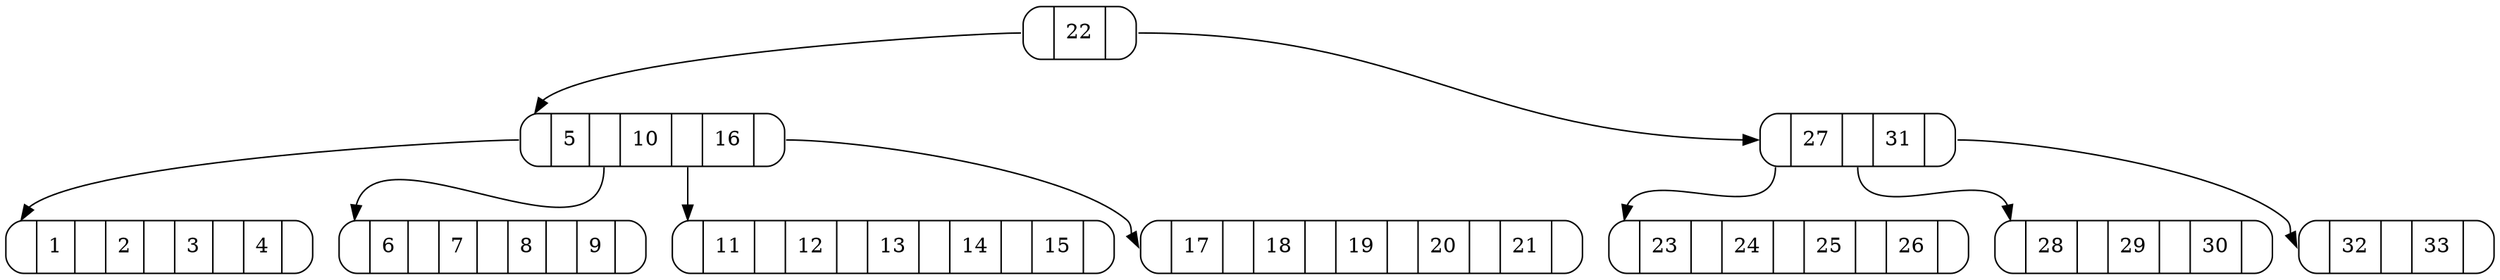 digraph G{ 
"M0x560580c3fae0" [ label= " <f0> |<f-1> 22 | <f1> " , shape=Mrecord]"M0x560580c3d0d0" [ label= " <f0> |<f-1> 5 | <f1>  | <f-2> 10 | <f2>  | <f-3> 16 | <f3> " , shape=Mrecord]"M0x560580c3cee0" [ label= " <f0> |<f-1> 1 | <f1>  | <f-2> 2 | <f2>  | <f-3> 3 | <f3>  | <f-4> 4 | <f4> " , shape=Mrecord]"M0x560580c3d0d0":f0 -> "M0x560580c3cee0":f0 "M0x560580c3cf20" [ label= " <f0> |<f-1> 6 | <f1>  | <f-2> 7 | <f2>  | <f-3> 8 | <f3>  | <f-4> 9 | <f4> " , shape=Mrecord]"M0x560580c3d0d0":f1 -> "M0x560580c3cf20":f0 "M0x560580c3f960" [ label= " <f0> |<f-1> 11 | <f1>  | <f-2> 12 | <f2>  | <f-3> 13 | <f3>  | <f-4> 14 | <f4>  | <f-5> 15 | <f5> " , shape=Mrecord]"M0x560580c3d0d0":f2 -> "M0x560580c3f960":f0 "M0x560580c3f940" [ label= " <f0> |<f-1> 17 | <f1>  | <f-2> 18 | <f2>  | <f-3> 19 | <f3>  | <f-4> 20 | <f4>  | <f-5> 21 | <f5> " , shape=Mrecord]"M0x560580c3d0d0":f3 -> "M0x560580c3f940":f0 "M0x560580c3fae0":f0 -> "M0x560580c3d0d0":f0 "M0x560580c3fc00" [ label= " <f0> |<f-1> 27 | <f1>  | <f-2> 31 | <f2> " , shape=Mrecord]"M0x560580c3f630" [ label= " <f0> |<f-1> 23 | <f1>  | <f-2> 24 | <f2>  | <f-3> 25 | <f3>  | <f-4> 26 | <f4> " , shape=Mrecord]"M0x560580c3fc00":f0 -> "M0x560580c3f630":f0 "M0x560580c3f980" [ label= " <f0> |<f-1> 28 | <f1>  | <f-2> 29 | <f2>  | <f-3> 30 | <f3> " , shape=Mrecord]"M0x560580c3fc00":f1 -> "M0x560580c3f980":f0 "M0x560580c3fa00" [ label= " <f0> |<f-1> 32 | <f1>  | <f-2> 33 | <f2> " , shape=Mrecord]"M0x560580c3fc00":f2 -> "M0x560580c3fa00":f0 "M0x560580c3fae0":f1 -> "M0x560580c3fc00":f0  } 
